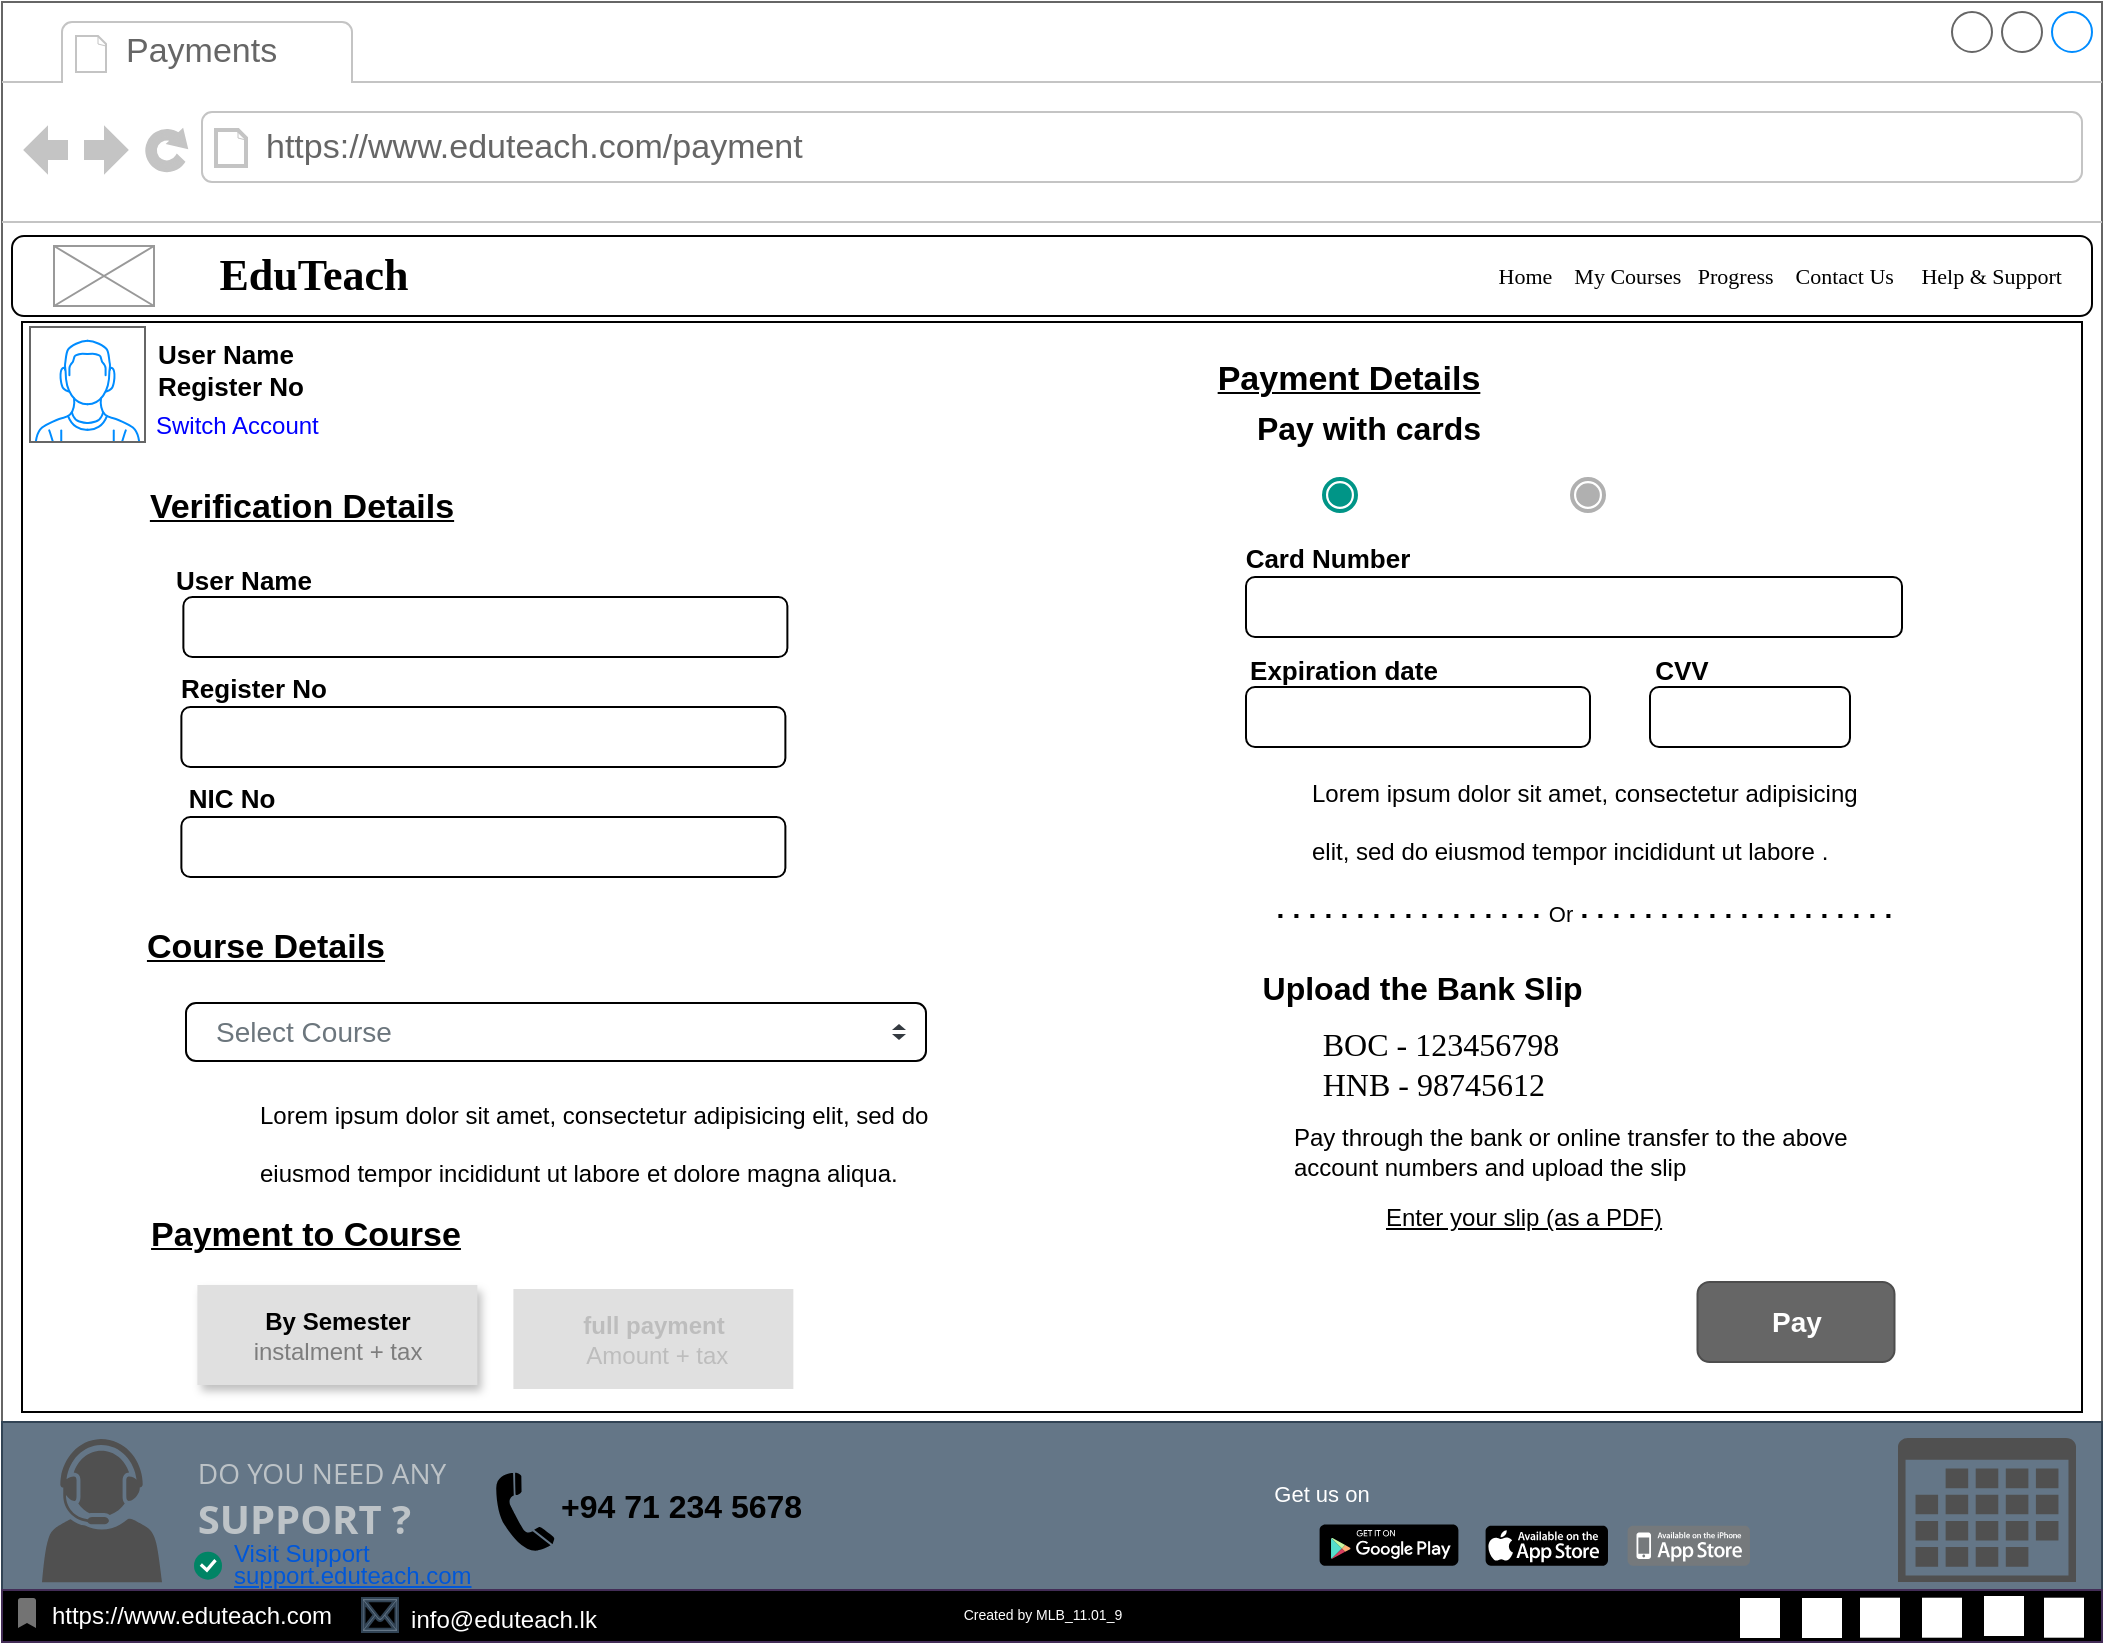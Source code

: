 <mxfile version="21.2.9" type="device">
  <diagram name="Page-1" id="2cc2dc42-3aac-f2a9-1cec-7a8b7cbee084">
    <mxGraphModel dx="1221" dy="711" grid="1" gridSize="10" guides="1" tooltips="1" connect="1" arrows="1" fold="1" page="1" pageScale="1" pageWidth="1100" pageHeight="850" background="none" math="0" shadow="0">
      <root>
        <mxCell id="0" />
        <mxCell id="1" parent="0" />
        <mxCell id="7026571954dc6520-1" value="" style="strokeWidth=1;shadow=0;dashed=0;align=center;html=1;shape=mxgraph.mockup.containers.browserWindow;rSize=0;strokeColor=#666666;mainText=,;recursiveResize=0;rounded=0;labelBackgroundColor=none;fontFamily=Verdana;fontSize=12" parent="1" vertex="1">
          <mxGeometry x="30" y="20" width="1050" height="820" as="geometry" />
        </mxCell>
        <mxCell id="7026571954dc6520-2" value="Payments" style="strokeWidth=1;shadow=0;dashed=0;align=center;html=1;shape=mxgraph.mockup.containers.anchor;fontSize=17;fontColor=#666666;align=left;" parent="7026571954dc6520-1" vertex="1">
          <mxGeometry x="60" y="12" width="110" height="26" as="geometry" />
        </mxCell>
        <mxCell id="7026571954dc6520-3" value="https://www.eduteach.com/payment" style="strokeWidth=1;shadow=0;dashed=0;align=center;html=1;shape=mxgraph.mockup.containers.anchor;rSize=0;fontSize=17;fontColor=#666666;align=left;" parent="7026571954dc6520-1" vertex="1">
          <mxGeometry x="130" y="60" width="480" height="26" as="geometry" />
        </mxCell>
        <mxCell id="LoF_D8ftlG8vqLDM8Cvz-1" value="&lt;font style=&quot;font-size: 7px;&quot;&gt;Created by MLB_11.01_9&lt;/font&gt;" style="text;html=1;strokeColor=none;fillColor=none;align=center;verticalAlign=middle;whiteSpace=wrap;rounded=0;" parent="1" vertex="1">
          <mxGeometry x="460" y="810" width="181" height="30" as="geometry" />
        </mxCell>
        <mxCell id="LoF_D8ftlG8vqLDM8Cvz-2" value="" style="rounded=1;whiteSpace=wrap;html=1;" parent="1" vertex="1">
          <mxGeometry x="35" y="137" width="1040" height="40" as="geometry" />
        </mxCell>
        <mxCell id="LoF_D8ftlG8vqLDM8Cvz-3" value="" style="verticalLabelPosition=bottom;shadow=0;dashed=0;align=center;html=1;verticalAlign=top;strokeWidth=1;shape=mxgraph.mockup.graphics.simpleIcon;strokeColor=#999999;" parent="1" vertex="1">
          <mxGeometry x="56" y="142" width="50" height="30" as="geometry" />
        </mxCell>
        <mxCell id="796VdTpRs6x_GsB5o8sN-1" value="" style="rounded=0;whiteSpace=wrap;html=1;fillColor=#647687;strokeColor=#314354;fontColor=#ffffff;" parent="1" vertex="1">
          <mxGeometry x="30" y="730" width="1050" height="110" as="geometry" />
        </mxCell>
        <mxCell id="796VdTpRs6x_GsB5o8sN-2" value="" style="dashed=0;outlineConnect=0;html=1;align=center;labelPosition=center;verticalLabelPosition=bottom;verticalAlign=top;shape=mxgraph.weblogos.app_store;fillColor=#000000;strokeColor=none" parent="1" vertex="1">
          <mxGeometry x="771.8" y="781.85" width="61.2" height="20" as="geometry" />
        </mxCell>
        <mxCell id="796VdTpRs6x_GsB5o8sN-3" value="" style="dashed=0;outlineConnect=0;html=1;align=center;labelPosition=center;verticalLabelPosition=bottom;verticalAlign=top;shape=mxgraph.weblogos.app_store_iphone;fillColor=#75797C;strokeColor=none" parent="1" vertex="1">
          <mxGeometry x="842.8" y="781.85" width="61.2" height="20" as="geometry" />
        </mxCell>
        <mxCell id="796VdTpRs6x_GsB5o8sN-4" value="" style="dashed=0;outlineConnect=0;html=1;align=center;labelPosition=center;verticalLabelPosition=bottom;verticalAlign=top;shape=mxgraph.webicons.google_play;fillColor=#000000" parent="1" vertex="1">
          <mxGeometry x="688.8" y="781.25" width="69.4" height="20.6" as="geometry" />
        </mxCell>
        <mxCell id="796VdTpRs6x_GsB5o8sN-5" value="&lt;font style=&quot;font-size: 11px;&quot; color=&quot;#ffffff&quot;&gt;Get us on&lt;/font&gt;" style="text;html=1;strokeColor=none;fillColor=none;align=center;verticalAlign=middle;whiteSpace=wrap;rounded=0;" parent="1" vertex="1">
          <mxGeometry x="660" y="751.25" width="60" height="30" as="geometry" />
        </mxCell>
        <mxCell id="796VdTpRs6x_GsB5o8sN-6" value="&lt;p style=&quot;line-height: 90%;&quot;&gt;&lt;/p&gt;&lt;div style=&quot;text-align: left; line-height: 40%; font-size: 11px;&quot;&gt;&lt;p style=&quot;margin: 0px 0px 10px; color: rgb(189, 195, 199); font-family: &amp;quot;Open Sans&amp;quot;, sans-serif; font-size: 14px; line-height: 40%;&quot; dir=&quot;ltr&quot;&gt;&lt;span style=&quot;background-color: rgb(100, 118, 135);&quot;&gt;DO YOU NEED ANY&lt;/span&gt;&lt;/p&gt;&lt;p style=&quot;margin: 0px 0px 10px; color: rgb(189, 195, 199); font-family: &amp;quot;Open Sans&amp;quot;, sans-serif; font-size: 2rem; line-height: 40%;&quot;&gt;&lt;span style=&quot;font-weight: 700; font-size: 20px; background-color: rgb(100, 118, 135);&quot;&gt;SUPPORT ?&lt;/span&gt;&lt;/p&gt;&lt;/div&gt;&lt;p&gt;&lt;/p&gt;" style="text;html=1;strokeColor=none;fillColor=none;align=center;verticalAlign=middle;whiteSpace=wrap;rounded=0;" parent="1" vertex="1">
          <mxGeometry x="110" y="733.5" width="160" height="71.5" as="geometry" />
        </mxCell>
        <mxCell id="796VdTpRs6x_GsB5o8sN-7" value="" style="shape=image;html=1;verticalAlign=top;verticalLabelPosition=bottom;labelBackgroundColor=#ffffff;imageAspect=0;aspect=fixed;image=https://cdn1.iconfinder.com/data/icons/logos-brands-1/24/logo_brand_brands_logos_microsoft_store_windows-128.png" parent="1" vertex="1">
          <mxGeometry x="911" y="774.25" width="30" height="30" as="geometry" />
        </mxCell>
        <mxCell id="796VdTpRs6x_GsB5o8sN-8" value="" style="sketch=0;pointerEvents=1;shadow=0;dashed=0;html=1;strokeColor=none;fillColor=#505050;labelPosition=center;verticalLabelPosition=bottom;verticalAlign=top;outlineConnect=0;align=center;shape=mxgraph.office.concepts.calendar;" parent="1" vertex="1">
          <mxGeometry x="978" y="738" width="89" height="72" as="geometry" />
        </mxCell>
        <mxCell id="796VdTpRs6x_GsB5o8sN-9" value="&lt;p style=&quot;line-height: 90%;&quot;&gt;Visit Support&lt;br&gt;&lt;u&gt;support.eduteach.com&lt;/u&gt;&lt;/p&gt;" style="fillColor=none;strokeColor=none;html=1;fontColor=#0057D8;align=left;fontSize=12;sketch=0;" parent="1" vertex="1">
          <mxGeometry x="144" y="784.85" width="125" height="33" as="geometry" />
        </mxCell>
        <mxCell id="796VdTpRs6x_GsB5o8sN-10" value="" style="html=1;shadow=0;dashed=0;shape=mxgraph.atlassian.checkbox;fillColor=#008465;strokeColor=none;html=1;sketch=0;" parent="1" vertex="1">
          <mxGeometry x="126" y="794.85" width="14" height="14" as="geometry" />
        </mxCell>
        <mxCell id="796VdTpRs6x_GsB5o8sN-11" value="" style="sketch=0;pointerEvents=1;shadow=0;dashed=0;html=1;strokeColor=none;fillColor=#505050;labelPosition=center;verticalLabelPosition=bottom;verticalAlign=top;outlineConnect=0;align=center;shape=mxgraph.office.users.call_center_agent;" parent="1" vertex="1">
          <mxGeometry x="50" y="738.37" width="60" height="71.75" as="geometry" />
        </mxCell>
        <mxCell id="796VdTpRs6x_GsB5o8sN-12" value="" style="shape=mxgraph.signs.tech.telephone_3;html=1;pointerEvents=1;fillColor=#000000;strokeColor=none;verticalLabelPosition=bottom;verticalAlign=top;align=center;" parent="1" vertex="1">
          <mxGeometry x="277" y="755.25" width="29.31" height="40" as="geometry" />
        </mxCell>
        <mxCell id="796VdTpRs6x_GsB5o8sN-13" value="&lt;b&gt;&lt;font style=&quot;font-size: 16px;&quot;&gt;+94 71 234 5678&amp;nbsp;&lt;/font&gt;&lt;/b&gt;" style="text;html=1;strokeColor=none;fillColor=none;align=center;verticalAlign=middle;whiteSpace=wrap;rounded=0;" parent="1" vertex="1">
          <mxGeometry x="287" y="757.37" width="170" height="30" as="geometry" />
        </mxCell>
        <mxCell id="796VdTpRs6x_GsB5o8sN-14" value="" style="rounded=0;whiteSpace=wrap;html=1;fillColor=#000000;fontColor=#ffffff;strokeColor=#432D57;" parent="1" vertex="1">
          <mxGeometry x="30" y="814" width="1050" height="26" as="geometry" />
        </mxCell>
        <mxCell id="796VdTpRs6x_GsB5o8sN-15" value="&lt;font color=&quot;#ffffff&quot; style=&quot;font-size: 7px;&quot;&gt;Created by MLB_11.01_9&lt;/font&gt;" style="text;html=1;strokeColor=none;fillColor=none;align=center;verticalAlign=middle;whiteSpace=wrap;rounded=0;" parent="1" vertex="1">
          <mxGeometry x="460" y="810" width="181" height="30" as="geometry" />
        </mxCell>
        <mxCell id="796VdTpRs6x_GsB5o8sN-16" value="" style="shape=image;html=1;verticalAlign=top;verticalLabelPosition=bottom;labelBackgroundColor=#ffffff;imageAspect=0;aspect=fixed;image=https://cdn2.iconfinder.com/data/icons/social-media-2421/512/Telegram-128.png;imageBackground=default;" parent="1" vertex="1">
          <mxGeometry x="1021" y="817" width="20" height="20" as="geometry" />
        </mxCell>
        <mxCell id="796VdTpRs6x_GsB5o8sN-17" value="" style="shape=image;html=1;verticalAlign=top;verticalLabelPosition=bottom;labelBackgroundColor=#ffffff;imageAspect=0;aspect=fixed;image=https://cdn3.iconfinder.com/data/icons/picons-social/57/46-facebook-128.png;imageBackground=default;" parent="1" vertex="1">
          <mxGeometry x="990" y="817.85" width="20" height="20" as="geometry" />
        </mxCell>
        <mxCell id="796VdTpRs6x_GsB5o8sN-18" value="" style="shape=image;html=1;verticalAlign=top;verticalLabelPosition=bottom;labelBackgroundColor=#ffffff;imageAspect=0;aspect=fixed;image=https://cdn1.iconfinder.com/data/icons/social-media-circle-7/512/Circled_Twitter_svg-128.png;imageBackground=default;" parent="1" vertex="1">
          <mxGeometry x="959" y="817.85" width="20" height="20" as="geometry" />
        </mxCell>
        <mxCell id="796VdTpRs6x_GsB5o8sN-19" value="" style="shape=image;html=1;verticalAlign=top;verticalLabelPosition=bottom;labelBackgroundColor=#ffffff;imageAspect=0;aspect=fixed;image=https://cdn4.iconfinder.com/data/icons/ionicons/512/icon-social-github-128.png;imageBackground=default;" parent="1" vertex="1">
          <mxGeometry x="1051" y="817.85" width="20" height="20" as="geometry" />
        </mxCell>
        <mxCell id="796VdTpRs6x_GsB5o8sN-20" value="" style="shape=image;html=1;verticalAlign=top;verticalLabelPosition=bottom;labelBackgroundColor=#ffffff;imageAspect=0;aspect=fixed;image=https://cdn0.iconfinder.com/data/icons/eon-social-media-contact-info-2/32/in_linkedin_portfolio_social_media-128.png;imageBackground=default;" parent="1" vertex="1">
          <mxGeometry x="930" y="818" width="20" height="20" as="geometry" />
        </mxCell>
        <mxCell id="796VdTpRs6x_GsB5o8sN-21" value="" style="shape=image;html=1;verticalAlign=top;verticalLabelPosition=bottom;labelBackgroundColor=#ffffff;imageAspect=0;aspect=fixed;image=https://cdn0.iconfinder.com/data/icons/social-media-and-logos-12/32/Google_Google-128.png;imageBackground=default;" parent="1" vertex="1">
          <mxGeometry x="899" y="818" width="20" height="20" as="geometry" />
        </mxCell>
        <mxCell id="796VdTpRs6x_GsB5o8sN-22" value="&lt;font color=&quot;#ffffff&quot;&gt;https://www.eduteach.com&lt;/font&gt;" style="text;html=1;strokeColor=none;fillColor=none;align=center;verticalAlign=middle;whiteSpace=wrap;rounded=0;" parent="1" vertex="1">
          <mxGeometry x="40" y="812" width="170" height="30" as="geometry" />
        </mxCell>
        <mxCell id="796VdTpRs6x_GsB5o8sN-23" value="" style="shape=mxgraph.signs.tech.mail;html=1;pointerEvents=1;fillColor=#647687;strokeColor=#314354;verticalLabelPosition=bottom;verticalAlign=top;align=center;fontColor=#ffffff;" parent="1" vertex="1">
          <mxGeometry x="210" y="818" width="18" height="17" as="geometry" />
        </mxCell>
        <mxCell id="796VdTpRs6x_GsB5o8sN-24" value="&lt;font color=&quot;#ffffff&quot;&gt;info@eduteach.lk&lt;/font&gt;" style="text;html=1;strokeColor=none;fillColor=none;align=center;verticalAlign=middle;whiteSpace=wrap;rounded=0;" parent="1" vertex="1">
          <mxGeometry x="196" y="814" width="170" height="30" as="geometry" />
        </mxCell>
        <mxCell id="796VdTpRs6x_GsB5o8sN-25" value="" style="html=1;dashed=0;aspect=fixed;verticalLabelPosition=bottom;verticalAlign=top;align=center;shape=mxgraph.gmdl.bookmark;strokeColor=none;fillColor=#737373;shadow=0;sketch=0;" parent="1" vertex="1">
          <mxGeometry x="38" y="818" width="9" height="15" as="geometry" />
        </mxCell>
        <mxCell id="yMnLHjxeKOQUSBEiQ_IM-1" value="&lt;font size=&quot;1&quot; face=&quot;Comic Sans MS&quot; style=&quot;&quot;&gt;&lt;span style=&quot;font-size: 11px;&quot;&gt;&amp;nbsp; &amp;nbsp; &amp;nbsp; &amp;nbsp;Home&amp;nbsp; &amp;nbsp; My Courses&amp;nbsp; &amp;nbsp;Progress&amp;nbsp; &amp;nbsp; Contact Us&amp;nbsp; &amp;nbsp; &amp;nbsp;Help &amp;amp; Support&lt;/span&gt;&lt;/font&gt;" style="text;html=1;strokeColor=none;fillColor=none;align=right;verticalAlign=middle;whiteSpace=wrap;rounded=0;" parent="1" vertex="1">
          <mxGeometry x="680" y="142" width="382" height="30" as="geometry" />
        </mxCell>
        <mxCell id="VC0OB6fFhTT006vbh2Ka-1" value="" style="rounded=0;whiteSpace=wrap;html=1;" parent="1" vertex="1">
          <mxGeometry x="40" y="180" width="1030" height="545" as="geometry" />
        </mxCell>
        <mxCell id="VC0OB6fFhTT006vbh2Ka-5" value="&lt;font color=&quot;#0000ff&quot;&gt;Switch Account&lt;br&gt;&lt;br&gt;&lt;/font&gt;" style="text;html=1;strokeColor=none;fillColor=none;align=left;verticalAlign=middle;whiteSpace=wrap;rounded=0;" parent="1" vertex="1">
          <mxGeometry x="105" y="234" width="170" height="10" as="geometry" />
        </mxCell>
        <mxCell id="VC0OB6fFhTT006vbh2Ka-6" value="" style="shape=image;html=1;verticalAlign=top;verticalLabelPosition=bottom;labelBackgroundColor=#ffffff;imageAspect=0;aspect=fixed;image=https://cdn1.iconfinder.com/data/icons/payment-icons/64/VISA.png" parent="1" vertex="1">
          <mxGeometry x="716" y="246.5" width="34" height="34" as="geometry" />
        </mxCell>
        <mxCell id="VC0OB6fFhTT006vbh2Ka-8" value="" style="shape=image;html=1;verticalAlign=top;verticalLabelPosition=bottom;labelBackgroundColor=#ffffff;imageAspect=0;aspect=fixed;image=https://cdn1.iconfinder.com/data/icons/payment-icons/64/Mastercard.png" parent="1" vertex="1">
          <mxGeometry x="839.35" y="246.5" width="34" height="34" as="geometry" />
        </mxCell>
        <mxCell id="VC0OB6fFhTT006vbh2Ka-9" value="&lt;b&gt;&lt;font style=&quot;font-size: 17px;&quot;&gt;Payment to Course&lt;/font&gt;&lt;/b&gt;" style="text;html=1;strokeColor=none;fillColor=none;align=center;verticalAlign=middle;whiteSpace=wrap;rounded=0;fontStyle=4" parent="1" vertex="1">
          <mxGeometry x="100" y="621.5" width="164" height="30" as="geometry" />
        </mxCell>
        <mxCell id="VC0OB6fFhTT006vbh2Ka-10" value="full payment&lt;br&gt;&lt;span style=&quot;font-weight: normal;&quot;&gt;&amp;nbsp;Amount + tax&lt;/span&gt;" style="whiteSpace=wrap;html=1;dashed=0;align=center;fontSize=12;shape=rect;fillColor=#000000;strokeColor=none;fontStyle=1;opacity=12;fontColor=#BDBDBD;" parent="1" vertex="1">
          <mxGeometry x="285.69" y="663.5" width="140" height="50" as="geometry" />
        </mxCell>
        <mxCell id="VC0OB6fFhTT006vbh2Ka-11" value="By Semester&lt;br&gt;&lt;span style=&quot;font-weight: 400;&quot;&gt;&lt;font color=&quot;#7d7d7d&quot;&gt;instalment + tax&lt;/font&gt;&lt;/span&gt;" style="whiteSpace=wrap;html=1;dashed=0;align=center;fontSize=12;shape=rect;fillColor=#e0e0e0;strokeColor=none;fontStyle=1;shadow=1" parent="1" vertex="1">
          <mxGeometry x="127.69" y="661.5" width="140" height="50" as="geometry" />
        </mxCell>
        <mxCell id="VC0OB6fFhTT006vbh2Ka-12" value="&lt;b&gt;&lt;font style=&quot;font-size: 17px;&quot;&gt;Payment Details&lt;/font&gt;&lt;/b&gt;" style="text;html=1;strokeColor=none;fillColor=none;align=center;verticalAlign=middle;whiteSpace=wrap;rounded=0;fontStyle=4" parent="1" vertex="1">
          <mxGeometry x="622" y="193.5" width="163.35" height="30" as="geometry" />
        </mxCell>
        <mxCell id="VC0OB6fFhTT006vbh2Ka-13" value="" style="rounded=1;whiteSpace=wrap;html=1;" parent="1" vertex="1">
          <mxGeometry x="652" y="307.5" width="328" height="30" as="geometry" />
        </mxCell>
        <mxCell id="VC0OB6fFhTT006vbh2Ka-14" value="" style="rounded=1;whiteSpace=wrap;html=1;" parent="1" vertex="1">
          <mxGeometry x="652" y="362.5" width="172" height="30" as="geometry" />
        </mxCell>
        <mxCell id="VC0OB6fFhTT006vbh2Ka-16" value="" style="rounded=1;whiteSpace=wrap;html=1;" parent="1" vertex="1">
          <mxGeometry x="854" y="362.5" width="100" height="30" as="geometry" />
        </mxCell>
        <mxCell id="VC0OB6fFhTT006vbh2Ka-17" value="&lt;font style=&quot;font-size: 13px;&quot;&gt;Card Number&lt;/font&gt;" style="text;html=1;strokeColor=none;fillColor=none;align=center;verticalAlign=middle;whiteSpace=wrap;rounded=0;fontStyle=1" parent="1" vertex="1">
          <mxGeometry x="648" y="282.5" width="90" height="30" as="geometry" />
        </mxCell>
        <mxCell id="VC0OB6fFhTT006vbh2Ka-19" value="&lt;font style=&quot;font-size: 13px;&quot;&gt;CVV&lt;/font&gt;" style="text;html=1;strokeColor=none;fillColor=none;align=center;verticalAlign=middle;whiteSpace=wrap;rounded=0;fontStyle=1" parent="1" vertex="1">
          <mxGeometry x="825" y="338.5" width="90" height="30" as="geometry" />
        </mxCell>
        <mxCell id="VC0OB6fFhTT006vbh2Ka-21" value="&lt;font style=&quot;font-size: 13px;&quot;&gt;Expiration date&lt;/font&gt;" style="text;html=1;strokeColor=none;fillColor=none;align=center;verticalAlign=middle;whiteSpace=wrap;rounded=0;fontStyle=1" parent="1" vertex="1">
          <mxGeometry x="645" y="338.5" width="112" height="30" as="geometry" />
        </mxCell>
        <mxCell id="VC0OB6fFhTT006vbh2Ka-26" value="" style="dashed=0;labelPosition=right;align=left;shape=mxgraph.gmdl.radiobutton;strokeColor=#009587;fillColor=#009587;strokeWidth=2;aspect=fixed;sketch=0;html=1;" parent="1" vertex="1">
          <mxGeometry x="691" y="258.5" width="16" height="16" as="geometry" />
        </mxCell>
        <mxCell id="VC0OB6fFhTT006vbh2Ka-27" value="" style="dashed=0;labelPosition=right;align=left;shape=mxgraph.gmdl.radiobutton;strokeColor=#B0B0B0;fillColor=#B0B0B0;strokeWidth=2;aspect=fixed;sketch=0;html=1;" parent="1" vertex="1">
          <mxGeometry x="815" y="258.5" width="16" height="16" as="geometry" />
        </mxCell>
        <mxCell id="VC0OB6fFhTT006vbh2Ka-48" value="&lt;span style=&quot;font-size: 17px;&quot;&gt;&lt;b&gt;Course Details&lt;/b&gt;&lt;/span&gt;" style="text;html=1;strokeColor=none;fillColor=none;align=center;verticalAlign=middle;whiteSpace=wrap;rounded=0;fontStyle=4" parent="1" vertex="1">
          <mxGeometry x="100" y="477.5" width="124.31" height="30" as="geometry" />
        </mxCell>
        <mxCell id="VC0OB6fFhTT006vbh2Ka-51" value="Select Course" style="html=1;shadow=0;dashed=0;shape=mxgraph.bootstrap.rrect;rSize=5;fillColor=#ffffff;strokeColor=#000000;align=left;spacing=15;fontSize=14;fontColor=#6C767D;" parent="1" vertex="1">
          <mxGeometry x="122" y="520.5" width="370" height="29" as="geometry" />
        </mxCell>
        <mxCell id="VC0OB6fFhTT006vbh2Ka-52" value="" style="shape=triangle;direction=south;fillColor=#343A40;strokeColor=none;perimeter=none;" parent="VC0OB6fFhTT006vbh2Ka-51" vertex="1">
          <mxGeometry x="1" y="0.5" width="7" height="3" relative="1" as="geometry">
            <mxPoint x="-17" y="1" as="offset" />
          </mxGeometry>
        </mxCell>
        <mxCell id="VC0OB6fFhTT006vbh2Ka-53" value="" style="shape=triangle;direction=north;fillColor=#343A40;strokeColor=none;perimeter=none;" parent="VC0OB6fFhTT006vbh2Ka-51" vertex="1">
          <mxGeometry x="1" y="0.5" width="7" height="3" relative="1" as="geometry">
            <mxPoint x="-17" y="-4" as="offset" />
          </mxGeometry>
        </mxCell>
        <mxCell id="VC0OB6fFhTT006vbh2Ka-54" value="&lt;span style=&quot;font-size: 17px;&quot;&gt;&lt;b&gt;Verification&amp;nbsp;Details&lt;/b&gt;&lt;/span&gt;" style="text;html=1;strokeColor=none;fillColor=none;align=center;verticalAlign=middle;whiteSpace=wrap;rounded=0;fontStyle=4" parent="1" vertex="1">
          <mxGeometry x="100" y="257.5" width="160" height="30" as="geometry" />
        </mxCell>
        <mxCell id="VC0OB6fFhTT006vbh2Ka-55" value="" style="rounded=1;whiteSpace=wrap;html=1;" parent="1" vertex="1">
          <mxGeometry x="120.69" y="317.5" width="302" height="30" as="geometry" />
        </mxCell>
        <mxCell id="VC0OB6fFhTT006vbh2Ka-57" value="&lt;font style=&quot;font-size: 13px;&quot;&gt;User Name&lt;/font&gt;" style="text;html=1;strokeColor=none;fillColor=none;align=center;verticalAlign=middle;whiteSpace=wrap;rounded=0;fontStyle=1" parent="1" vertex="1">
          <mxGeometry x="105.69" y="293.5" width="90" height="30" as="geometry" />
        </mxCell>
        <mxCell id="VC0OB6fFhTT006vbh2Ka-58" value="&lt;font style=&quot;font-size: 13px;&quot;&gt;Register No&lt;/font&gt;" style="text;html=1;strokeColor=none;fillColor=none;align=center;verticalAlign=middle;whiteSpace=wrap;rounded=0;fontStyle=1" parent="1" vertex="1">
          <mxGeometry x="111" y="347.5" width="90" height="30" as="geometry" />
        </mxCell>
        <mxCell id="VC0OB6fFhTT006vbh2Ka-59" value="" style="rounded=1;whiteSpace=wrap;html=1;" parent="1" vertex="1">
          <mxGeometry x="119.69" y="372.5" width="302" height="30" as="geometry" />
        </mxCell>
        <mxCell id="VC0OB6fFhTT006vbh2Ka-60" value="&lt;font style=&quot;font-size: 13px;&quot;&gt;NIC No&lt;/font&gt;" style="text;html=1;strokeColor=none;fillColor=none;align=center;verticalAlign=middle;whiteSpace=wrap;rounded=0;fontStyle=1" parent="1" vertex="1">
          <mxGeometry x="100" y="402.5" width="90" height="30" as="geometry" />
        </mxCell>
        <mxCell id="VC0OB6fFhTT006vbh2Ka-61" value="" style="rounded=1;whiteSpace=wrap;html=1;" parent="1" vertex="1">
          <mxGeometry x="119.69" y="427.5" width="302" height="30" as="geometry" />
        </mxCell>
        <mxCell id="VC0OB6fFhTT006vbh2Ka-62" value="&lt;h1&gt;&lt;span style=&quot;background-color: initial; font-size: 12px; font-weight: normal;&quot;&gt;Lorem ipsum dolor sit amet, consectetur adipisicing elit, sed do eiusmod tempor incididunt ut labore et dolore magna aliqua.&lt;/span&gt;&lt;br&gt;&lt;/h1&gt;" style="text;html=1;strokeColor=none;fillColor=none;spacing=5;spacingTop=-20;whiteSpace=wrap;overflow=hidden;rounded=0;" parent="1" vertex="1">
          <mxGeometry x="154" y="552.5" width="350" height="69" as="geometry" />
        </mxCell>
        <mxCell id="VC0OB6fFhTT006vbh2Ka-63" value="" style="shape=image;html=1;verticalAlign=top;verticalLabelPosition=bottom;labelBackgroundColor=#ffffff;imageAspect=0;aspect=fixed;image=https://cdn2.iconfinder.com/data/icons/boxicons-regular-vol-1/24/bx-check-square-128.png" parent="1" vertex="1">
          <mxGeometry x="132.31" y="565.5" width="20" height="20" as="geometry" />
        </mxCell>
        <mxCell id="VC0OB6fFhTT006vbh2Ka-70" value="" style="shape=image;html=1;verticalAlign=top;verticalLabelPosition=bottom;labelBackgroundColor=#ffffff;imageAspect=0;aspect=fixed;image=https://cdn2.iconfinder.com/data/icons/boxicons-regular-vol-1/24/bx-check-square-128.png" parent="1" vertex="1">
          <mxGeometry x="658" y="404.5" width="20" height="20" as="geometry" />
        </mxCell>
        <mxCell id="VC0OB6fFhTT006vbh2Ka-71" value="&lt;h1&gt;&lt;span style=&quot;background-color: initial; font-size: 12px; font-weight: normal;&quot;&gt;Lorem ipsum dolor sit amet, consectetur adipisicing elit, sed do eiusmod tempor incididunt ut labore .&lt;/span&gt;&lt;br&gt;&lt;/h1&gt;" style="text;html=1;strokeColor=none;fillColor=none;spacing=5;spacingTop=-20;whiteSpace=wrap;overflow=hidden;rounded=0;" parent="1" vertex="1">
          <mxGeometry x="679.69" y="391.5" width="299.31" height="68.5" as="geometry" />
        </mxCell>
        <mxCell id="VC0OB6fFhTT006vbh2Ka-72" value="&lt;font style=&quot;font-size: 14px;&quot;&gt;&lt;b&gt;Pay&lt;/b&gt;&lt;/font&gt;" style="rounded=1;html=1;shadow=0;dashed=0;whiteSpace=wrap;fontSize=10;fillColor=#666666;align=center;strokeColor=#4D4D4D;fontColor=#ffffff;" parent="1" vertex="1">
          <mxGeometry x="877.75" y="660" width="98.5" height="40" as="geometry" />
        </mxCell>
        <mxCell id="VC0OB6fFhTT006vbh2Ka-73" value="" style="endArrow=none;dashed=1;html=1;dashPattern=1 3;strokeWidth=2;rounded=0;" parent="1" edge="1">
          <mxGeometry width="50" height="50" relative="1" as="geometry">
            <mxPoint x="668.2" y="477" as="sourcePoint" />
            <mxPoint x="980" y="477" as="targetPoint" />
          </mxGeometry>
        </mxCell>
        <mxCell id="VC0OB6fFhTT006vbh2Ka-74" value="Or" style="edgeLabel;html=1;align=center;verticalAlign=middle;resizable=0;points=[];" parent="VC0OB6fFhTT006vbh2Ka-73" vertex="1" connectable="0">
          <mxGeometry x="-0.098" y="1" relative="1" as="geometry">
            <mxPoint as="offset" />
          </mxGeometry>
        </mxCell>
        <mxCell id="VC0OB6fFhTT006vbh2Ka-75" value="&lt;b&gt;&lt;font style=&quot;font-size: 16px;&quot;&gt;Upload the Bank Slip&amp;nbsp;&lt;/font&gt;&lt;/b&gt;" style="text;html=1;strokeColor=none;fillColor=none;align=center;verticalAlign=middle;whiteSpace=wrap;rounded=0;" parent="1" vertex="1">
          <mxGeometry x="646.8" y="498" width="191.2" height="30" as="geometry" />
        </mxCell>
        <mxCell id="VC0OB6fFhTT006vbh2Ka-76" value="&lt;span style=&quot;font-size: 16px;&quot;&gt;&lt;b&gt;Pay with cards&lt;/b&gt;&lt;/span&gt;" style="text;html=1;strokeColor=none;fillColor=none;align=center;verticalAlign=middle;whiteSpace=wrap;rounded=0;" parent="1" vertex="1">
          <mxGeometry x="646" y="217.5" width="135.2" height="30" as="geometry" />
        </mxCell>
        <mxCell id="VC0OB6fFhTT006vbh2Ka-77" value="Pay through the bank or online transfer to the above account numbers and upload the slip" style="text;html=1;strokeColor=none;fillColor=none;align=left;verticalAlign=middle;whiteSpace=wrap;rounded=0;" parent="1" vertex="1">
          <mxGeometry x="674" y="580" width="280" height="30" as="geometry" />
        </mxCell>
        <mxCell id="VC0OB6fFhTT006vbh2Ka-78" value="&lt;div style=&quot;text-align: left;&quot;&gt;&lt;span style=&quot;font-size: 16px; background-color: initial;&quot;&gt;&lt;font face=&quot;Lucida Console&quot;&gt;BOC - 123456798&lt;/font&gt;&lt;/span&gt;&lt;/div&gt;&lt;font face=&quot;Lucida Console&quot; style=&quot;font-size: 16px;&quot;&gt;&lt;div style=&quot;text-align: left;&quot;&gt;&lt;span style=&quot;background-color: initial;&quot;&gt;HNB - 98745612&lt;/span&gt;&lt;/div&gt;&lt;/font&gt;" style="text;html=1;strokeColor=none;fillColor=none;align=center;verticalAlign=middle;whiteSpace=wrap;rounded=0;" parent="1" vertex="1">
          <mxGeometry x="654" y="536" width="191.2" height="30" as="geometry" />
        </mxCell>
        <mxCell id="VC0OB6fFhTT006vbh2Ka-79" value="&lt;u&gt;Enter your slip (as a PDF)&lt;/u&gt;" style="shape=image;html=1;verticalAlign=middle;verticalLabelPosition=middle;labelBackgroundColor=#ffffff;imageAspect=0;aspect=fixed;image=https://cdn4.iconfinder.com/data/icons/computer-and-web-2/500/Download-128.png;labelPosition=right;align=left;spacingLeft=3;" parent="1" vertex="1">
          <mxGeometry x="680.5" y="610" width="36.5" height="36.5" as="geometry" />
        </mxCell>
        <mxCell id="VC0OB6fFhTT006vbh2Ka-90" value="" style="verticalLabelPosition=bottom;shadow=0;dashed=0;align=center;html=1;verticalAlign=top;strokeWidth=1;shape=mxgraph.mockup.containers.userMale;strokeColor=#666666;strokeColor2=#008cff;" parent="1" vertex="1">
          <mxGeometry x="44" y="182.5" width="57.5" height="57.5" as="geometry" />
        </mxCell>
        <mxCell id="VC0OB6fFhTT006vbh2Ka-91" value="&lt;font style=&quot;font-size: 13px;&quot;&gt;User Name&lt;br&gt;Register No&lt;br&gt;&lt;/font&gt;" style="text;html=1;strokeColor=none;fillColor=none;align=left;verticalAlign=middle;whiteSpace=wrap;rounded=0;fontStyle=1" parent="1" vertex="1">
          <mxGeometry x="106" y="188.5" width="90" height="30" as="geometry" />
        </mxCell>
        <mxCell id="ZLaXgBp7udQOF-UlR94Y-1" value="&lt;font size=&quot;1&quot; face=&quot;Comic Sans MS&quot; style=&quot;&quot;&gt;&lt;b style=&quot;font-size: 22px;&quot;&gt;EduTeach&lt;/b&gt;&lt;/font&gt;" style="text;html=1;strokeColor=none;fillColor=none;align=center;verticalAlign=middle;whiteSpace=wrap;rounded=0;" vertex="1" parent="1">
          <mxGeometry x="106" y="142" width="160" height="30" as="geometry" />
        </mxCell>
      </root>
    </mxGraphModel>
  </diagram>
</mxfile>
